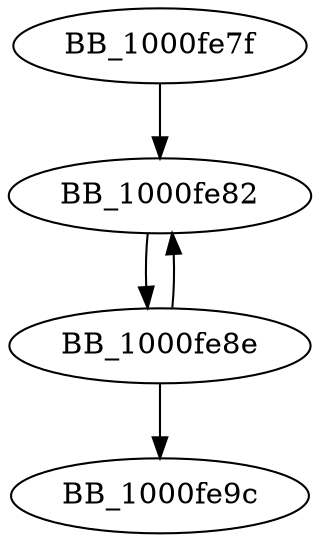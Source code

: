 DiGraph __initp_misc_cfltcvt_tab{
BB_1000fe7f->BB_1000fe82
BB_1000fe82->BB_1000fe8e
BB_1000fe8e->BB_1000fe82
BB_1000fe8e->BB_1000fe9c
}
